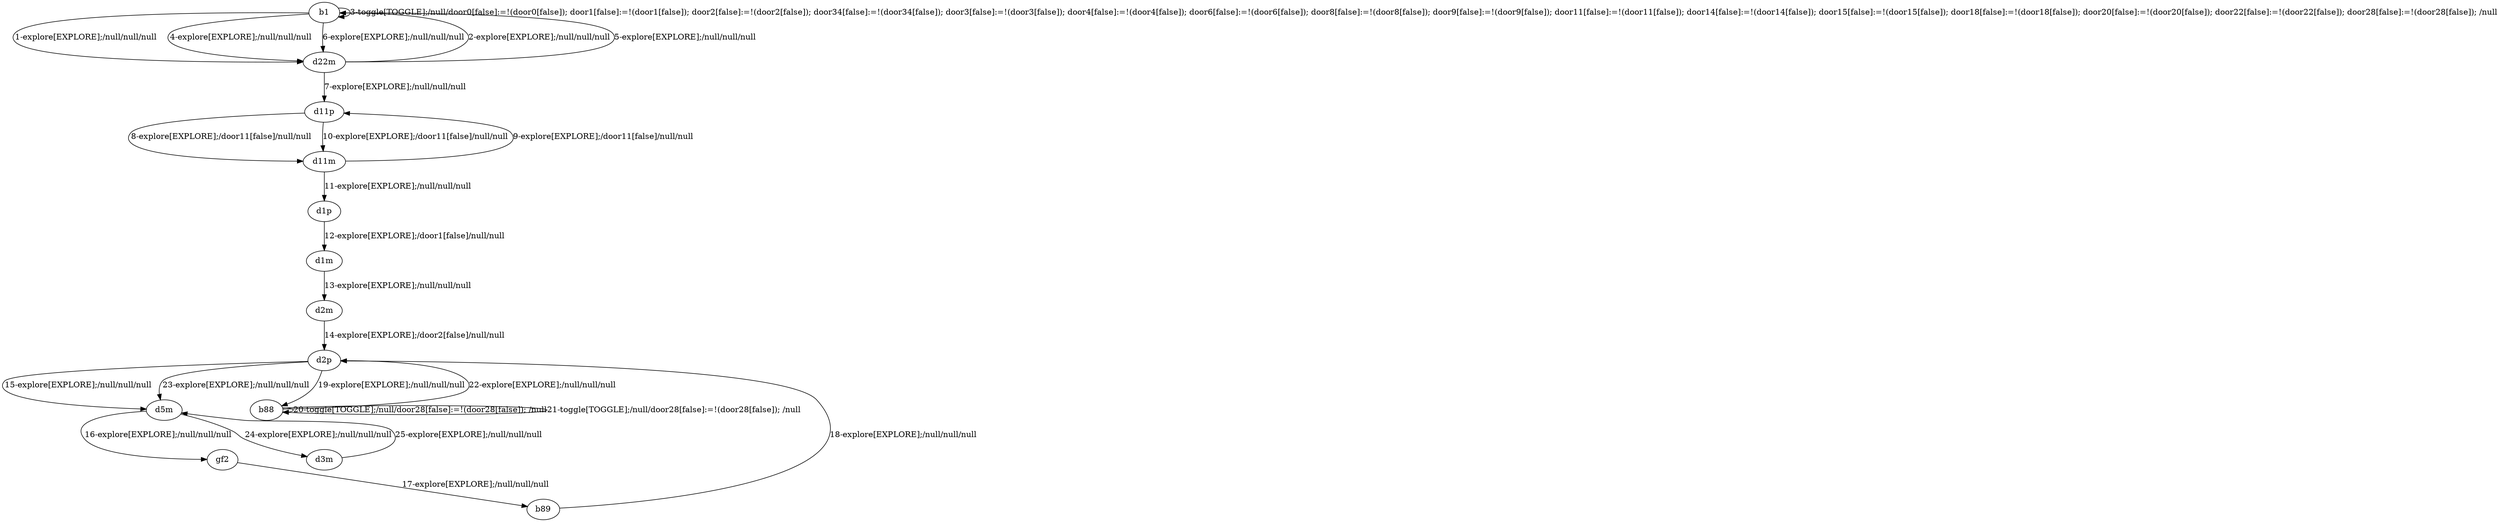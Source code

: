 # Total number of goals covered by this test: 1
# d5m --> d3m

digraph g {
"b1" -> "d22m" [label = "1-explore[EXPLORE];/null/null/null"];
"d22m" -> "b1" [label = "2-explore[EXPLORE];/null/null/null"];
"b1" -> "b1" [label = "3-toggle[TOGGLE];/null/door0[false]:=!(door0[false]); door1[false]:=!(door1[false]); door2[false]:=!(door2[false]); door34[false]:=!(door34[false]); door3[false]:=!(door3[false]); door4[false]:=!(door4[false]); door6[false]:=!(door6[false]); door8[false]:=!(door8[false]); door9[false]:=!(door9[false]); door11[false]:=!(door11[false]); door14[false]:=!(door14[false]); door15[false]:=!(door15[false]); door18[false]:=!(door18[false]); door20[false]:=!(door20[false]); door22[false]:=!(door22[false]); door28[false]:=!(door28[false]); /null"];
"b1" -> "d22m" [label = "4-explore[EXPLORE];/null/null/null"];
"d22m" -> "b1" [label = "5-explore[EXPLORE];/null/null/null"];
"b1" -> "d22m" [label = "6-explore[EXPLORE];/null/null/null"];
"d22m" -> "d11p" [label = "7-explore[EXPLORE];/null/null/null"];
"d11p" -> "d11m" [label = "8-explore[EXPLORE];/door11[false]/null/null"];
"d11m" -> "d11p" [label = "9-explore[EXPLORE];/door11[false]/null/null"];
"d11p" -> "d11m" [label = "10-explore[EXPLORE];/door11[false]/null/null"];
"d11m" -> "d1p" [label = "11-explore[EXPLORE];/null/null/null"];
"d1p" -> "d1m" [label = "12-explore[EXPLORE];/door1[false]/null/null"];
"d1m" -> "d2m" [label = "13-explore[EXPLORE];/null/null/null"];
"d2m" -> "d2p" [label = "14-explore[EXPLORE];/door2[false]/null/null"];
"d2p" -> "d5m" [label = "15-explore[EXPLORE];/null/null/null"];
"d5m" -> "gf2" [label = "16-explore[EXPLORE];/null/null/null"];
"gf2" -> "b89" [label = "17-explore[EXPLORE];/null/null/null"];
"b89" -> "d2p" [label = "18-explore[EXPLORE];/null/null/null"];
"d2p" -> "b88" [label = "19-explore[EXPLORE];/null/null/null"];
"b88" -> "b88" [label = "20-toggle[TOGGLE];/null/door28[false]:=!(door28[false]); /null"];
"b88" -> "b88" [label = "21-toggle[TOGGLE];/null/door28[false]:=!(door28[false]); /null"];
"b88" -> "d2p" [label = "22-explore[EXPLORE];/null/null/null"];
"d2p" -> "d5m" [label = "23-explore[EXPLORE];/null/null/null"];
"d5m" -> "d3m" [label = "24-explore[EXPLORE];/null/null/null"];
"d3m" -> "d5m" [label = "25-explore[EXPLORE];/null/null/null"];
}